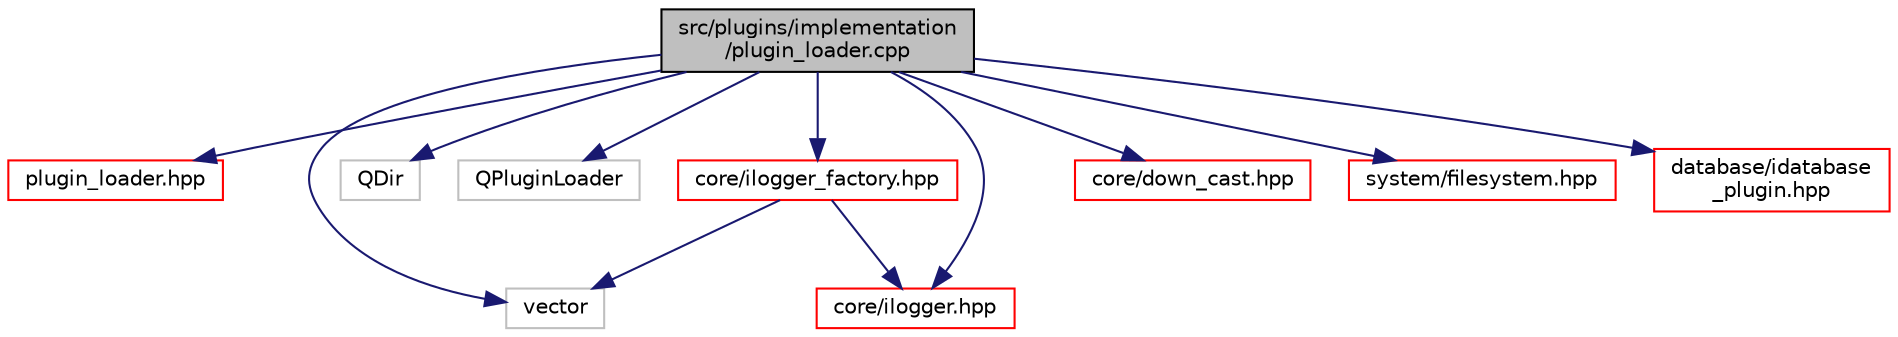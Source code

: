 digraph "src/plugins/implementation/plugin_loader.cpp"
{
 // LATEX_PDF_SIZE
  edge [fontname="Helvetica",fontsize="10",labelfontname="Helvetica",labelfontsize="10"];
  node [fontname="Helvetica",fontsize="10",shape=record];
  Node1 [label="src/plugins/implementation\l/plugin_loader.cpp",height=0.2,width=0.4,color="black", fillcolor="grey75", style="filled", fontcolor="black",tooltip=" "];
  Node1 -> Node2 [color="midnightblue",fontsize="10",style="solid",fontname="Helvetica"];
  Node2 [label="plugin_loader.hpp",height=0.2,width=0.4,color="red", fillcolor="white", style="filled",URL="$plugin__loader_8hpp.html",tooltip=" "];
  Node1 -> Node5 [color="midnightblue",fontsize="10",style="solid",fontname="Helvetica"];
  Node5 [label="vector",height=0.2,width=0.4,color="grey75", fillcolor="white", style="filled",tooltip=" "];
  Node1 -> Node6 [color="midnightblue",fontsize="10",style="solid",fontname="Helvetica"];
  Node6 [label="QDir",height=0.2,width=0.4,color="grey75", fillcolor="white", style="filled",tooltip=" "];
  Node1 -> Node7 [color="midnightblue",fontsize="10",style="solid",fontname="Helvetica"];
  Node7 [label="QPluginLoader",height=0.2,width=0.4,color="grey75", fillcolor="white", style="filled",tooltip=" "];
  Node1 -> Node8 [color="midnightblue",fontsize="10",style="solid",fontname="Helvetica"];
  Node8 [label="core/ilogger.hpp",height=0.2,width=0.4,color="red", fillcolor="white", style="filled",URL="$ilogger_8hpp.html",tooltip=" "];
  Node1 -> Node12 [color="midnightblue",fontsize="10",style="solid",fontname="Helvetica"];
  Node12 [label="core/ilogger_factory.hpp",height=0.2,width=0.4,color="red", fillcolor="white", style="filled",URL="$ilogger__factory_8hpp.html",tooltip=" "];
  Node12 -> Node5 [color="midnightblue",fontsize="10",style="solid",fontname="Helvetica"];
  Node12 -> Node8 [color="midnightblue",fontsize="10",style="solid",fontname="Helvetica"];
  Node1 -> Node14 [color="midnightblue",fontsize="10",style="solid",fontname="Helvetica"];
  Node14 [label="core/down_cast.hpp",height=0.2,width=0.4,color="red", fillcolor="white", style="filled",URL="$down__cast_8hpp.html",tooltip=" "];
  Node1 -> Node16 [color="midnightblue",fontsize="10",style="solid",fontname="Helvetica"];
  Node16 [label="system/filesystem.hpp",height=0.2,width=0.4,color="red", fillcolor="white", style="filled",URL="$filesystem_8hpp.html",tooltip=" "];
  Node1 -> Node18 [color="midnightblue",fontsize="10",style="solid",fontname="Helvetica"];
  Node18 [label="database/idatabase\l_plugin.hpp",height=0.2,width=0.4,color="red", fillcolor="white", style="filled",URL="$idatabase__plugin_8hpp.html",tooltip=" "];
}
